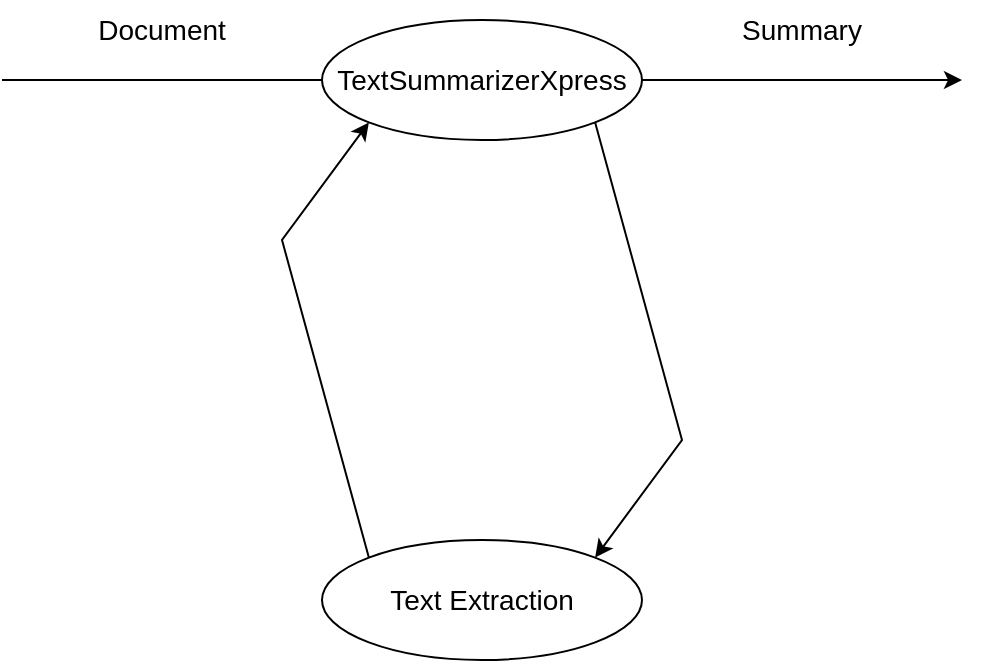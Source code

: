 <mxfile version="21.3.2" type="device">
  <diagram id="9NBCRw0822-h-1l-Y3bd" name="Page-1">
    <mxGraphModel dx="1050" dy="541" grid="1" gridSize="10" guides="1" tooltips="1" connect="1" arrows="1" fold="1" page="1" pageScale="1" pageWidth="827" pageHeight="1169" math="0" shadow="0">
      <root>
        <mxCell id="0" />
        <mxCell id="1" parent="0" />
        <mxCell id="4cD9xiPLC4IeC2qKOgFL-10" style="rounded=0;orthogonalLoop=1;jettySize=auto;html=1;exitX=0;exitY=0;exitDx=0;exitDy=0;entryX=0;entryY=1;entryDx=0;entryDy=0;fontSize=14;elbow=vertical;" parent="1" source="4cD9xiPLC4IeC2qKOgFL-1" target="4cD9xiPLC4IeC2qKOgFL-2" edge="1">
          <mxGeometry relative="1" as="geometry">
            <Array as="points">
              <mxPoint x="300" y="190" />
            </Array>
          </mxGeometry>
        </mxCell>
        <mxCell id="4cD9xiPLC4IeC2qKOgFL-1" value="&lt;font style=&quot;font-size: 14px;&quot;&gt;Text Extraction&lt;/font&gt;" style="ellipse;whiteSpace=wrap;html=1;" parent="1" vertex="1">
          <mxGeometry x="320" y="340" width="160" height="60" as="geometry" />
        </mxCell>
        <mxCell id="4cD9xiPLC4IeC2qKOgFL-11" style="edgeStyle=none;rounded=0;orthogonalLoop=1;jettySize=auto;html=1;exitX=1;exitY=1;exitDx=0;exitDy=0;entryX=1;entryY=0;entryDx=0;entryDy=0;fontSize=14;elbow=vertical;" parent="1" source="4cD9xiPLC4IeC2qKOgFL-2" target="4cD9xiPLC4IeC2qKOgFL-1" edge="1">
          <mxGeometry relative="1" as="geometry">
            <Array as="points">
              <mxPoint x="500" y="290" />
            </Array>
          </mxGeometry>
        </mxCell>
        <mxCell id="4cD9xiPLC4IeC2qKOgFL-13" style="edgeStyle=none;rounded=0;orthogonalLoop=1;jettySize=auto;html=1;exitX=0;exitY=0.5;exitDx=0;exitDy=0;fontSize=14;elbow=vertical;endArrow=none;endFill=0;" parent="1" source="4cD9xiPLC4IeC2qKOgFL-2" edge="1">
          <mxGeometry relative="1" as="geometry">
            <mxPoint x="160" y="110" as="targetPoint" />
          </mxGeometry>
        </mxCell>
        <mxCell id="4cD9xiPLC4IeC2qKOgFL-14" style="edgeStyle=none;rounded=0;orthogonalLoop=1;jettySize=auto;html=1;exitX=1;exitY=0.5;exitDx=0;exitDy=0;fontSize=14;endArrow=classic;endFill=1;elbow=vertical;" parent="1" source="4cD9xiPLC4IeC2qKOgFL-2" edge="1">
          <mxGeometry relative="1" as="geometry">
            <mxPoint x="640" y="110" as="targetPoint" />
          </mxGeometry>
        </mxCell>
        <mxCell id="4cD9xiPLC4IeC2qKOgFL-2" value="&lt;font style=&quot;font-size: 14px;&quot;&gt;TextSummarizerXpress&lt;/font&gt;" style="ellipse;whiteSpace=wrap;html=1;" parent="1" vertex="1">
          <mxGeometry x="320" y="80" width="160" height="60" as="geometry" />
        </mxCell>
        <mxCell id="4cD9xiPLC4IeC2qKOgFL-6" value="Document" style="text;html=1;strokeColor=none;fillColor=none;align=center;verticalAlign=middle;whiteSpace=wrap;rounded=0;fontSize=14;" parent="1" vertex="1">
          <mxGeometry x="210" y="70" width="60" height="30" as="geometry" />
        </mxCell>
        <mxCell id="4cD9xiPLC4IeC2qKOgFL-7" value="Summary" style="text;html=1;strokeColor=none;fillColor=none;align=center;verticalAlign=middle;whiteSpace=wrap;rounded=0;fontSize=14;" parent="1" vertex="1">
          <mxGeometry x="530" y="70" width="60" height="30" as="geometry" />
        </mxCell>
      </root>
    </mxGraphModel>
  </diagram>
</mxfile>

